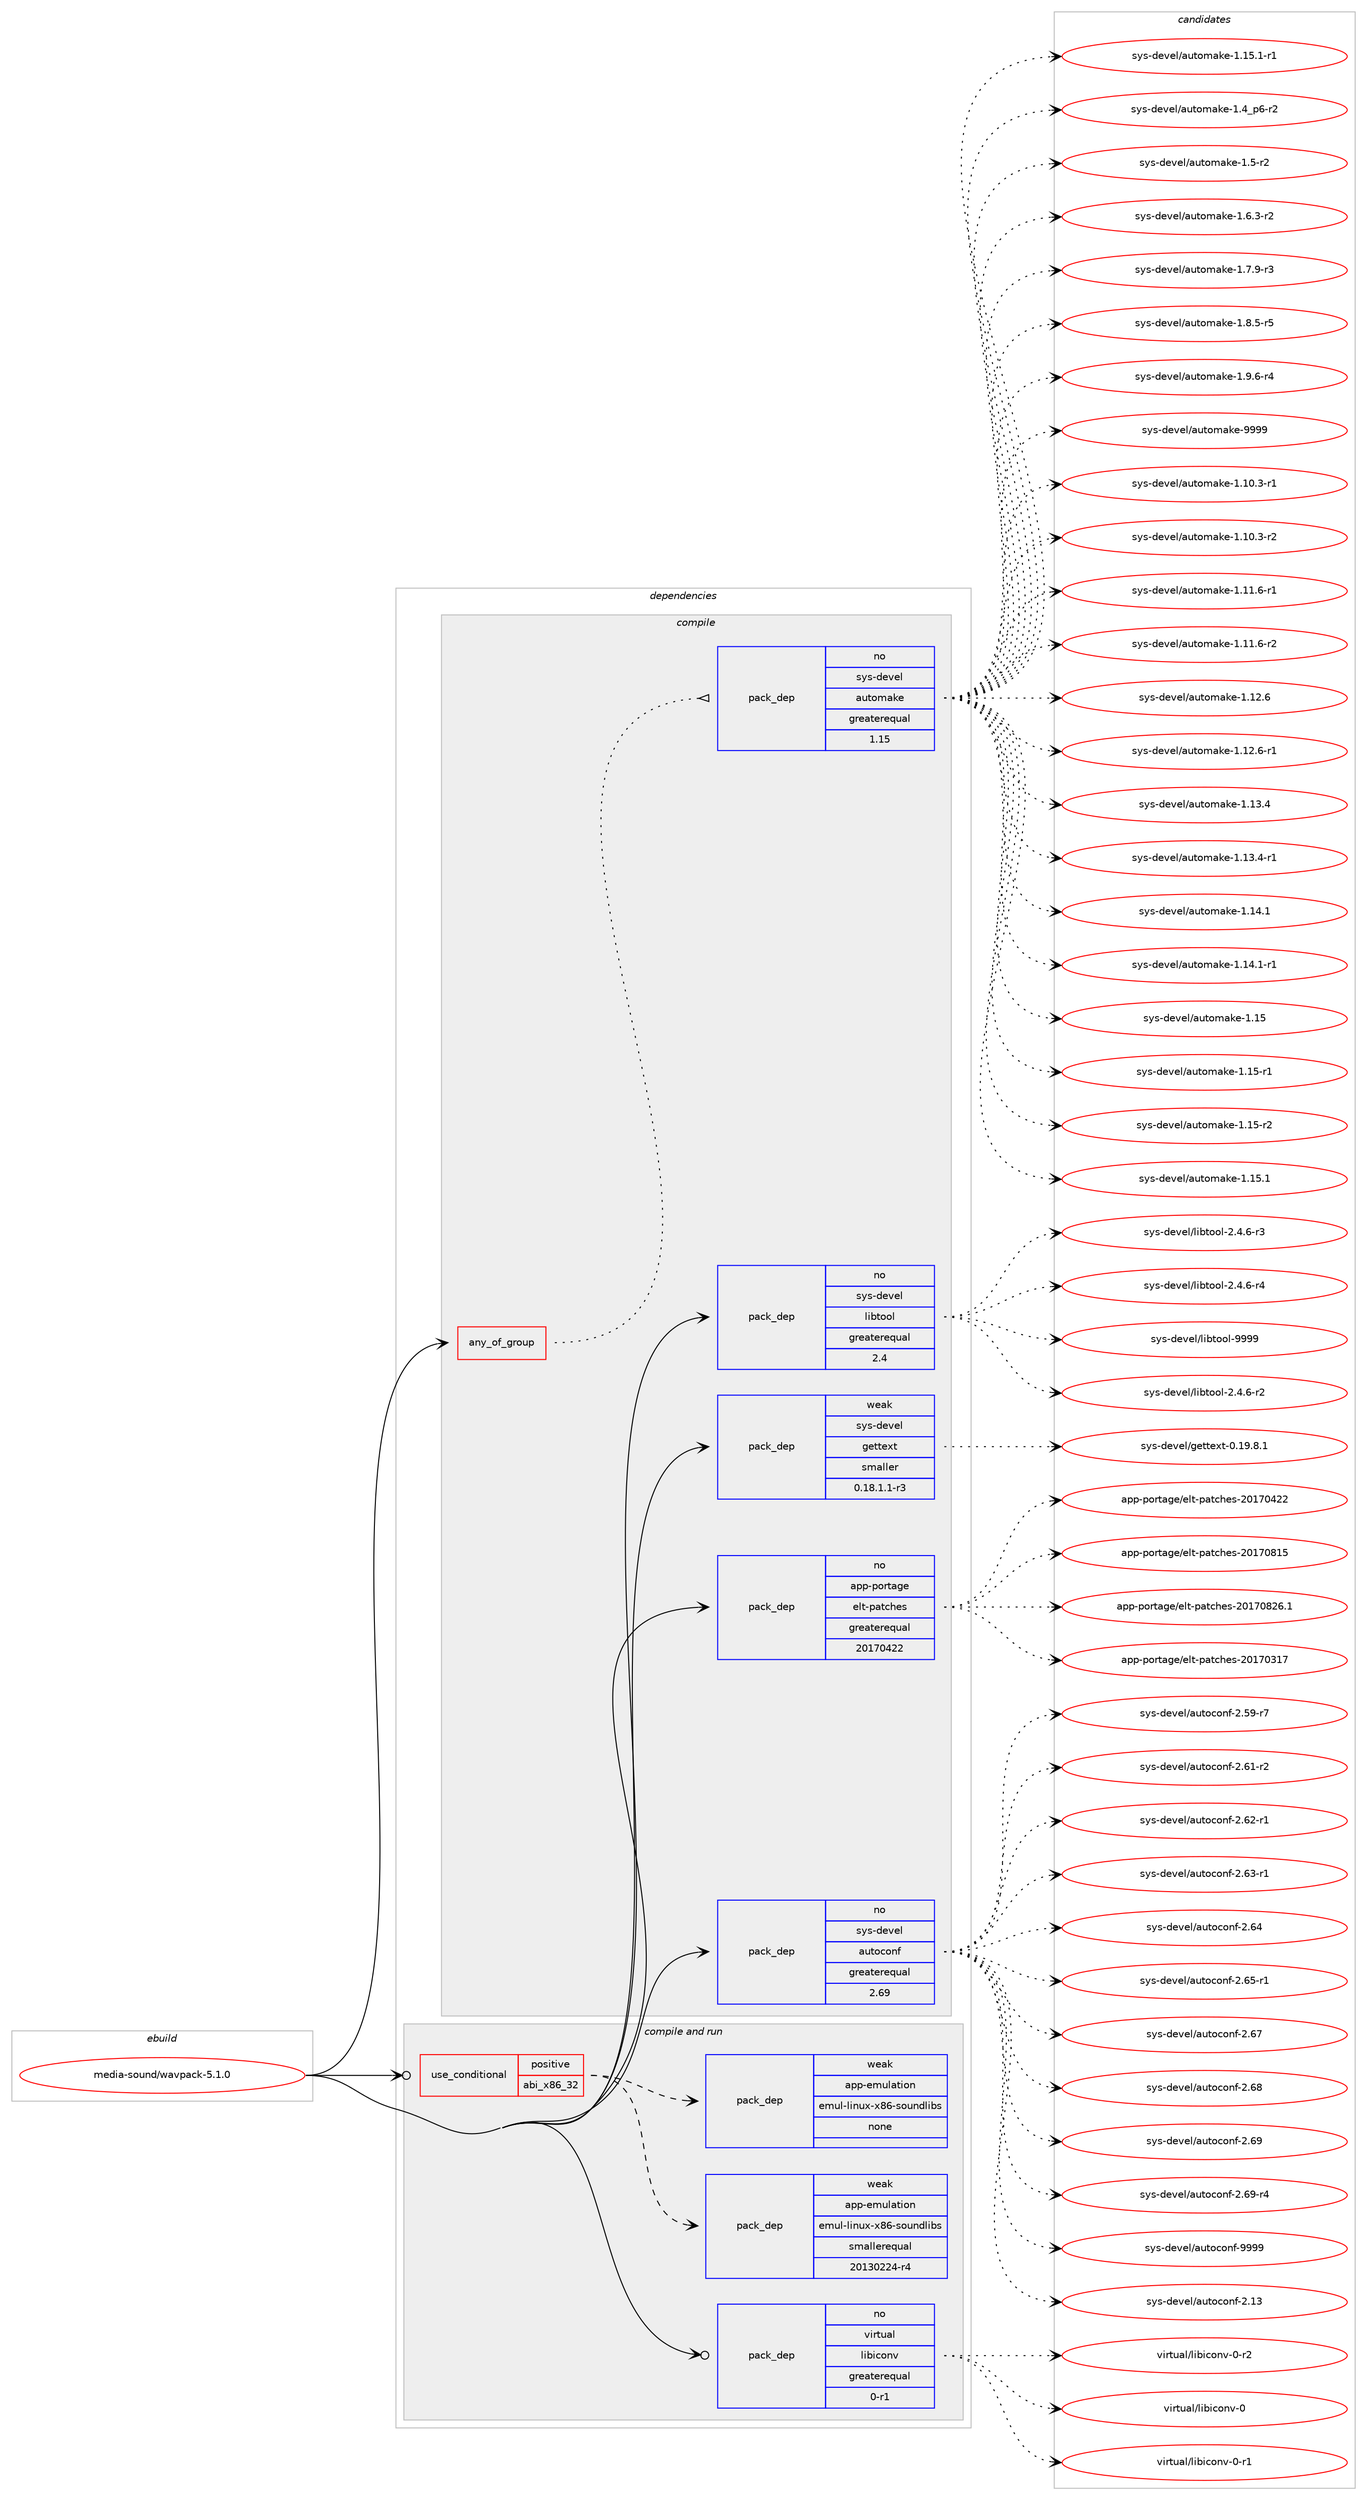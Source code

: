 digraph prolog {

# *************
# Graph options
# *************

newrank=true;
concentrate=true;
compound=true;
graph [rankdir=LR,fontname=Helvetica,fontsize=10,ranksep=1.5];#, ranksep=2.5, nodesep=0.2];
edge  [arrowhead=vee];
node  [fontname=Helvetica,fontsize=10];

# **********
# The ebuild
# **********

subgraph cluster_leftcol {
color=gray;
rank=same;
label=<<i>ebuild</i>>;
id [label="media-sound/wavpack-5.1.0", color=red, width=4, href="../media-sound/wavpack-5.1.0.svg"];
}

# ****************
# The dependencies
# ****************

subgraph cluster_midcol {
color=gray;
label=<<i>dependencies</i>>;
subgraph cluster_compile {
fillcolor="#eeeeee";
style=filled;
label=<<i>compile</i>>;
subgraph any6125 {
dependency387817 [label=<<TABLE BORDER="0" CELLBORDER="1" CELLSPACING="0" CELLPADDING="4"><TR><TD CELLPADDING="10">any_of_group</TD></TR></TABLE>>, shape=none, color=red];subgraph pack286463 {
dependency387818 [label=<<TABLE BORDER="0" CELLBORDER="1" CELLSPACING="0" CELLPADDING="4" WIDTH="220"><TR><TD ROWSPAN="6" CELLPADDING="30">pack_dep</TD></TR><TR><TD WIDTH="110">no</TD></TR><TR><TD>sys-devel</TD></TR><TR><TD>automake</TD></TR><TR><TD>greaterequal</TD></TR><TR><TD>1.15</TD></TR></TABLE>>, shape=none, color=blue];
}
dependency387817:e -> dependency387818:w [weight=20,style="dotted",arrowhead="oinv"];
}
id:e -> dependency387817:w [weight=20,style="solid",arrowhead="vee"];
subgraph pack286464 {
dependency387819 [label=<<TABLE BORDER="0" CELLBORDER="1" CELLSPACING="0" CELLPADDING="4" WIDTH="220"><TR><TD ROWSPAN="6" CELLPADDING="30">pack_dep</TD></TR><TR><TD WIDTH="110">no</TD></TR><TR><TD>app-portage</TD></TR><TR><TD>elt-patches</TD></TR><TR><TD>greaterequal</TD></TR><TR><TD>20170422</TD></TR></TABLE>>, shape=none, color=blue];
}
id:e -> dependency387819:w [weight=20,style="solid",arrowhead="vee"];
subgraph pack286465 {
dependency387820 [label=<<TABLE BORDER="0" CELLBORDER="1" CELLSPACING="0" CELLPADDING="4" WIDTH="220"><TR><TD ROWSPAN="6" CELLPADDING="30">pack_dep</TD></TR><TR><TD WIDTH="110">no</TD></TR><TR><TD>sys-devel</TD></TR><TR><TD>autoconf</TD></TR><TR><TD>greaterequal</TD></TR><TR><TD>2.69</TD></TR></TABLE>>, shape=none, color=blue];
}
id:e -> dependency387820:w [weight=20,style="solid",arrowhead="vee"];
subgraph pack286466 {
dependency387821 [label=<<TABLE BORDER="0" CELLBORDER="1" CELLSPACING="0" CELLPADDING="4" WIDTH="220"><TR><TD ROWSPAN="6" CELLPADDING="30">pack_dep</TD></TR><TR><TD WIDTH="110">no</TD></TR><TR><TD>sys-devel</TD></TR><TR><TD>libtool</TD></TR><TR><TD>greaterequal</TD></TR><TR><TD>2.4</TD></TR></TABLE>>, shape=none, color=blue];
}
id:e -> dependency387821:w [weight=20,style="solid",arrowhead="vee"];
subgraph pack286467 {
dependency387822 [label=<<TABLE BORDER="0" CELLBORDER="1" CELLSPACING="0" CELLPADDING="4" WIDTH="220"><TR><TD ROWSPAN="6" CELLPADDING="30">pack_dep</TD></TR><TR><TD WIDTH="110">weak</TD></TR><TR><TD>sys-devel</TD></TR><TR><TD>gettext</TD></TR><TR><TD>smaller</TD></TR><TR><TD>0.18.1.1-r3</TD></TR></TABLE>>, shape=none, color=blue];
}
id:e -> dependency387822:w [weight=20,style="solid",arrowhead="vee"];
}
subgraph cluster_compileandrun {
fillcolor="#eeeeee";
style=filled;
label=<<i>compile and run</i>>;
subgraph cond95058 {
dependency387823 [label=<<TABLE BORDER="0" CELLBORDER="1" CELLSPACING="0" CELLPADDING="4"><TR><TD ROWSPAN="3" CELLPADDING="10">use_conditional</TD></TR><TR><TD>positive</TD></TR><TR><TD>abi_x86_32</TD></TR></TABLE>>, shape=none, color=red];
subgraph pack286468 {
dependency387824 [label=<<TABLE BORDER="0" CELLBORDER="1" CELLSPACING="0" CELLPADDING="4" WIDTH="220"><TR><TD ROWSPAN="6" CELLPADDING="30">pack_dep</TD></TR><TR><TD WIDTH="110">weak</TD></TR><TR><TD>app-emulation</TD></TR><TR><TD>emul-linux-x86-soundlibs</TD></TR><TR><TD>smallerequal</TD></TR><TR><TD>20130224-r4</TD></TR></TABLE>>, shape=none, color=blue];
}
dependency387823:e -> dependency387824:w [weight=20,style="dashed",arrowhead="vee"];
subgraph pack286469 {
dependency387825 [label=<<TABLE BORDER="0" CELLBORDER="1" CELLSPACING="0" CELLPADDING="4" WIDTH="220"><TR><TD ROWSPAN="6" CELLPADDING="30">pack_dep</TD></TR><TR><TD WIDTH="110">weak</TD></TR><TR><TD>app-emulation</TD></TR><TR><TD>emul-linux-x86-soundlibs</TD></TR><TR><TD>none</TD></TR><TR><TD></TD></TR></TABLE>>, shape=none, color=blue];
}
dependency387823:e -> dependency387825:w [weight=20,style="dashed",arrowhead="vee"];
}
id:e -> dependency387823:w [weight=20,style="solid",arrowhead="odotvee"];
subgraph pack286470 {
dependency387826 [label=<<TABLE BORDER="0" CELLBORDER="1" CELLSPACING="0" CELLPADDING="4" WIDTH="220"><TR><TD ROWSPAN="6" CELLPADDING="30">pack_dep</TD></TR><TR><TD WIDTH="110">no</TD></TR><TR><TD>virtual</TD></TR><TR><TD>libiconv</TD></TR><TR><TD>greaterequal</TD></TR><TR><TD>0-r1</TD></TR></TABLE>>, shape=none, color=blue];
}
id:e -> dependency387826:w [weight=20,style="solid",arrowhead="odotvee"];
}
subgraph cluster_run {
fillcolor="#eeeeee";
style=filled;
label=<<i>run</i>>;
}
}

# **************
# The candidates
# **************

subgraph cluster_choices {
rank=same;
color=gray;
label=<<i>candidates</i>>;

subgraph choice286463 {
color=black;
nodesep=1;
choice11512111545100101118101108479711711611110997107101454946494846514511449 [label="sys-devel/automake-1.10.3-r1", color=red, width=4,href="../sys-devel/automake-1.10.3-r1.svg"];
choice11512111545100101118101108479711711611110997107101454946494846514511450 [label="sys-devel/automake-1.10.3-r2", color=red, width=4,href="../sys-devel/automake-1.10.3-r2.svg"];
choice11512111545100101118101108479711711611110997107101454946494946544511449 [label="sys-devel/automake-1.11.6-r1", color=red, width=4,href="../sys-devel/automake-1.11.6-r1.svg"];
choice11512111545100101118101108479711711611110997107101454946494946544511450 [label="sys-devel/automake-1.11.6-r2", color=red, width=4,href="../sys-devel/automake-1.11.6-r2.svg"];
choice1151211154510010111810110847971171161111099710710145494649504654 [label="sys-devel/automake-1.12.6", color=red, width=4,href="../sys-devel/automake-1.12.6.svg"];
choice11512111545100101118101108479711711611110997107101454946495046544511449 [label="sys-devel/automake-1.12.6-r1", color=red, width=4,href="../sys-devel/automake-1.12.6-r1.svg"];
choice1151211154510010111810110847971171161111099710710145494649514652 [label="sys-devel/automake-1.13.4", color=red, width=4,href="../sys-devel/automake-1.13.4.svg"];
choice11512111545100101118101108479711711611110997107101454946495146524511449 [label="sys-devel/automake-1.13.4-r1", color=red, width=4,href="../sys-devel/automake-1.13.4-r1.svg"];
choice1151211154510010111810110847971171161111099710710145494649524649 [label="sys-devel/automake-1.14.1", color=red, width=4,href="../sys-devel/automake-1.14.1.svg"];
choice11512111545100101118101108479711711611110997107101454946495246494511449 [label="sys-devel/automake-1.14.1-r1", color=red, width=4,href="../sys-devel/automake-1.14.1-r1.svg"];
choice115121115451001011181011084797117116111109971071014549464953 [label="sys-devel/automake-1.15", color=red, width=4,href="../sys-devel/automake-1.15.svg"];
choice1151211154510010111810110847971171161111099710710145494649534511449 [label="sys-devel/automake-1.15-r1", color=red, width=4,href="../sys-devel/automake-1.15-r1.svg"];
choice1151211154510010111810110847971171161111099710710145494649534511450 [label="sys-devel/automake-1.15-r2", color=red, width=4,href="../sys-devel/automake-1.15-r2.svg"];
choice1151211154510010111810110847971171161111099710710145494649534649 [label="sys-devel/automake-1.15.1", color=red, width=4,href="../sys-devel/automake-1.15.1.svg"];
choice11512111545100101118101108479711711611110997107101454946495346494511449 [label="sys-devel/automake-1.15.1-r1", color=red, width=4,href="../sys-devel/automake-1.15.1-r1.svg"];
choice115121115451001011181011084797117116111109971071014549465295112544511450 [label="sys-devel/automake-1.4_p6-r2", color=red, width=4,href="../sys-devel/automake-1.4_p6-r2.svg"];
choice11512111545100101118101108479711711611110997107101454946534511450 [label="sys-devel/automake-1.5-r2", color=red, width=4,href="../sys-devel/automake-1.5-r2.svg"];
choice115121115451001011181011084797117116111109971071014549465446514511450 [label="sys-devel/automake-1.6.3-r2", color=red, width=4,href="../sys-devel/automake-1.6.3-r2.svg"];
choice115121115451001011181011084797117116111109971071014549465546574511451 [label="sys-devel/automake-1.7.9-r3", color=red, width=4,href="../sys-devel/automake-1.7.9-r3.svg"];
choice115121115451001011181011084797117116111109971071014549465646534511453 [label="sys-devel/automake-1.8.5-r5", color=red, width=4,href="../sys-devel/automake-1.8.5-r5.svg"];
choice115121115451001011181011084797117116111109971071014549465746544511452 [label="sys-devel/automake-1.9.6-r4", color=red, width=4,href="../sys-devel/automake-1.9.6-r4.svg"];
choice115121115451001011181011084797117116111109971071014557575757 [label="sys-devel/automake-9999", color=red, width=4,href="../sys-devel/automake-9999.svg"];
dependency387818:e -> choice11512111545100101118101108479711711611110997107101454946494846514511449:w [style=dotted,weight="100"];
dependency387818:e -> choice11512111545100101118101108479711711611110997107101454946494846514511450:w [style=dotted,weight="100"];
dependency387818:e -> choice11512111545100101118101108479711711611110997107101454946494946544511449:w [style=dotted,weight="100"];
dependency387818:e -> choice11512111545100101118101108479711711611110997107101454946494946544511450:w [style=dotted,weight="100"];
dependency387818:e -> choice1151211154510010111810110847971171161111099710710145494649504654:w [style=dotted,weight="100"];
dependency387818:e -> choice11512111545100101118101108479711711611110997107101454946495046544511449:w [style=dotted,weight="100"];
dependency387818:e -> choice1151211154510010111810110847971171161111099710710145494649514652:w [style=dotted,weight="100"];
dependency387818:e -> choice11512111545100101118101108479711711611110997107101454946495146524511449:w [style=dotted,weight="100"];
dependency387818:e -> choice1151211154510010111810110847971171161111099710710145494649524649:w [style=dotted,weight="100"];
dependency387818:e -> choice11512111545100101118101108479711711611110997107101454946495246494511449:w [style=dotted,weight="100"];
dependency387818:e -> choice115121115451001011181011084797117116111109971071014549464953:w [style=dotted,weight="100"];
dependency387818:e -> choice1151211154510010111810110847971171161111099710710145494649534511449:w [style=dotted,weight="100"];
dependency387818:e -> choice1151211154510010111810110847971171161111099710710145494649534511450:w [style=dotted,weight="100"];
dependency387818:e -> choice1151211154510010111810110847971171161111099710710145494649534649:w [style=dotted,weight="100"];
dependency387818:e -> choice11512111545100101118101108479711711611110997107101454946495346494511449:w [style=dotted,weight="100"];
dependency387818:e -> choice115121115451001011181011084797117116111109971071014549465295112544511450:w [style=dotted,weight="100"];
dependency387818:e -> choice11512111545100101118101108479711711611110997107101454946534511450:w [style=dotted,weight="100"];
dependency387818:e -> choice115121115451001011181011084797117116111109971071014549465446514511450:w [style=dotted,weight="100"];
dependency387818:e -> choice115121115451001011181011084797117116111109971071014549465546574511451:w [style=dotted,weight="100"];
dependency387818:e -> choice115121115451001011181011084797117116111109971071014549465646534511453:w [style=dotted,weight="100"];
dependency387818:e -> choice115121115451001011181011084797117116111109971071014549465746544511452:w [style=dotted,weight="100"];
dependency387818:e -> choice115121115451001011181011084797117116111109971071014557575757:w [style=dotted,weight="100"];
}
subgraph choice286464 {
color=black;
nodesep=1;
choice97112112451121111141169710310147101108116451129711699104101115455048495548514955 [label="app-portage/elt-patches-20170317", color=red, width=4,href="../app-portage/elt-patches-20170317.svg"];
choice97112112451121111141169710310147101108116451129711699104101115455048495548525050 [label="app-portage/elt-patches-20170422", color=red, width=4,href="../app-portage/elt-patches-20170422.svg"];
choice97112112451121111141169710310147101108116451129711699104101115455048495548564953 [label="app-portage/elt-patches-20170815", color=red, width=4,href="../app-portage/elt-patches-20170815.svg"];
choice971121124511211111411697103101471011081164511297116991041011154550484955485650544649 [label="app-portage/elt-patches-20170826.1", color=red, width=4,href="../app-portage/elt-patches-20170826.1.svg"];
dependency387819:e -> choice97112112451121111141169710310147101108116451129711699104101115455048495548514955:w [style=dotted,weight="100"];
dependency387819:e -> choice97112112451121111141169710310147101108116451129711699104101115455048495548525050:w [style=dotted,weight="100"];
dependency387819:e -> choice97112112451121111141169710310147101108116451129711699104101115455048495548564953:w [style=dotted,weight="100"];
dependency387819:e -> choice971121124511211111411697103101471011081164511297116991041011154550484955485650544649:w [style=dotted,weight="100"];
}
subgraph choice286465 {
color=black;
nodesep=1;
choice115121115451001011181011084797117116111991111101024550464951 [label="sys-devel/autoconf-2.13", color=red, width=4,href="../sys-devel/autoconf-2.13.svg"];
choice1151211154510010111810110847971171161119911111010245504653574511455 [label="sys-devel/autoconf-2.59-r7", color=red, width=4,href="../sys-devel/autoconf-2.59-r7.svg"];
choice1151211154510010111810110847971171161119911111010245504654494511450 [label="sys-devel/autoconf-2.61-r2", color=red, width=4,href="../sys-devel/autoconf-2.61-r2.svg"];
choice1151211154510010111810110847971171161119911111010245504654504511449 [label="sys-devel/autoconf-2.62-r1", color=red, width=4,href="../sys-devel/autoconf-2.62-r1.svg"];
choice1151211154510010111810110847971171161119911111010245504654514511449 [label="sys-devel/autoconf-2.63-r1", color=red, width=4,href="../sys-devel/autoconf-2.63-r1.svg"];
choice115121115451001011181011084797117116111991111101024550465452 [label="sys-devel/autoconf-2.64", color=red, width=4,href="../sys-devel/autoconf-2.64.svg"];
choice1151211154510010111810110847971171161119911111010245504654534511449 [label="sys-devel/autoconf-2.65-r1", color=red, width=4,href="../sys-devel/autoconf-2.65-r1.svg"];
choice115121115451001011181011084797117116111991111101024550465455 [label="sys-devel/autoconf-2.67", color=red, width=4,href="../sys-devel/autoconf-2.67.svg"];
choice115121115451001011181011084797117116111991111101024550465456 [label="sys-devel/autoconf-2.68", color=red, width=4,href="../sys-devel/autoconf-2.68.svg"];
choice115121115451001011181011084797117116111991111101024550465457 [label="sys-devel/autoconf-2.69", color=red, width=4,href="../sys-devel/autoconf-2.69.svg"];
choice1151211154510010111810110847971171161119911111010245504654574511452 [label="sys-devel/autoconf-2.69-r4", color=red, width=4,href="../sys-devel/autoconf-2.69-r4.svg"];
choice115121115451001011181011084797117116111991111101024557575757 [label="sys-devel/autoconf-9999", color=red, width=4,href="../sys-devel/autoconf-9999.svg"];
dependency387820:e -> choice115121115451001011181011084797117116111991111101024550464951:w [style=dotted,weight="100"];
dependency387820:e -> choice1151211154510010111810110847971171161119911111010245504653574511455:w [style=dotted,weight="100"];
dependency387820:e -> choice1151211154510010111810110847971171161119911111010245504654494511450:w [style=dotted,weight="100"];
dependency387820:e -> choice1151211154510010111810110847971171161119911111010245504654504511449:w [style=dotted,weight="100"];
dependency387820:e -> choice1151211154510010111810110847971171161119911111010245504654514511449:w [style=dotted,weight="100"];
dependency387820:e -> choice115121115451001011181011084797117116111991111101024550465452:w [style=dotted,weight="100"];
dependency387820:e -> choice1151211154510010111810110847971171161119911111010245504654534511449:w [style=dotted,weight="100"];
dependency387820:e -> choice115121115451001011181011084797117116111991111101024550465455:w [style=dotted,weight="100"];
dependency387820:e -> choice115121115451001011181011084797117116111991111101024550465456:w [style=dotted,weight="100"];
dependency387820:e -> choice115121115451001011181011084797117116111991111101024550465457:w [style=dotted,weight="100"];
dependency387820:e -> choice1151211154510010111810110847971171161119911111010245504654574511452:w [style=dotted,weight="100"];
dependency387820:e -> choice115121115451001011181011084797117116111991111101024557575757:w [style=dotted,weight="100"];
}
subgraph choice286466 {
color=black;
nodesep=1;
choice1151211154510010111810110847108105981161111111084550465246544511450 [label="sys-devel/libtool-2.4.6-r2", color=red, width=4,href="../sys-devel/libtool-2.4.6-r2.svg"];
choice1151211154510010111810110847108105981161111111084550465246544511451 [label="sys-devel/libtool-2.4.6-r3", color=red, width=4,href="../sys-devel/libtool-2.4.6-r3.svg"];
choice1151211154510010111810110847108105981161111111084550465246544511452 [label="sys-devel/libtool-2.4.6-r4", color=red, width=4,href="../sys-devel/libtool-2.4.6-r4.svg"];
choice1151211154510010111810110847108105981161111111084557575757 [label="sys-devel/libtool-9999", color=red, width=4,href="../sys-devel/libtool-9999.svg"];
dependency387821:e -> choice1151211154510010111810110847108105981161111111084550465246544511450:w [style=dotted,weight="100"];
dependency387821:e -> choice1151211154510010111810110847108105981161111111084550465246544511451:w [style=dotted,weight="100"];
dependency387821:e -> choice1151211154510010111810110847108105981161111111084550465246544511452:w [style=dotted,weight="100"];
dependency387821:e -> choice1151211154510010111810110847108105981161111111084557575757:w [style=dotted,weight="100"];
}
subgraph choice286467 {
color=black;
nodesep=1;
choice1151211154510010111810110847103101116116101120116454846495746564649 [label="sys-devel/gettext-0.19.8.1", color=red, width=4,href="../sys-devel/gettext-0.19.8.1.svg"];
dependency387822:e -> choice1151211154510010111810110847103101116116101120116454846495746564649:w [style=dotted,weight="100"];
}
subgraph choice286468 {
color=black;
nodesep=1;
}
subgraph choice286469 {
color=black;
nodesep=1;
}
subgraph choice286470 {
color=black;
nodesep=1;
choice118105114116117971084710810598105991111101184548 [label="virtual/libiconv-0", color=red, width=4,href="../virtual/libiconv-0.svg"];
choice1181051141161179710847108105981059911111011845484511449 [label="virtual/libiconv-0-r1", color=red, width=4,href="../virtual/libiconv-0-r1.svg"];
choice1181051141161179710847108105981059911111011845484511450 [label="virtual/libiconv-0-r2", color=red, width=4,href="../virtual/libiconv-0-r2.svg"];
dependency387826:e -> choice118105114116117971084710810598105991111101184548:w [style=dotted,weight="100"];
dependency387826:e -> choice1181051141161179710847108105981059911111011845484511449:w [style=dotted,weight="100"];
dependency387826:e -> choice1181051141161179710847108105981059911111011845484511450:w [style=dotted,weight="100"];
}
}

}
